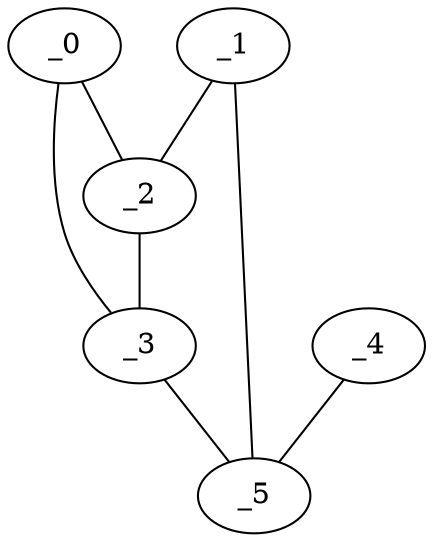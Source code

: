 graph EP1_0039 {
	_0	 [x="2.23623",
		y="2.71855"];
	_2	 [x="0.856897",
		y="0.0350769"];
	_0 -- _2;
	_3	 [x="0.348041",
		y="2.09331"];
	_0 -- _3;
	_1	 [x="1.93419",
		y="0.580346"];
	_1 -- _2;
	_5	 [x="1.88652",
		y="1.74918"];
	_1 -- _5;
	_2 -- _3;
	_3 -- _5;
	_4	 [x="0.706533",
		y="1.89676"];
	_4 -- _5;
}
